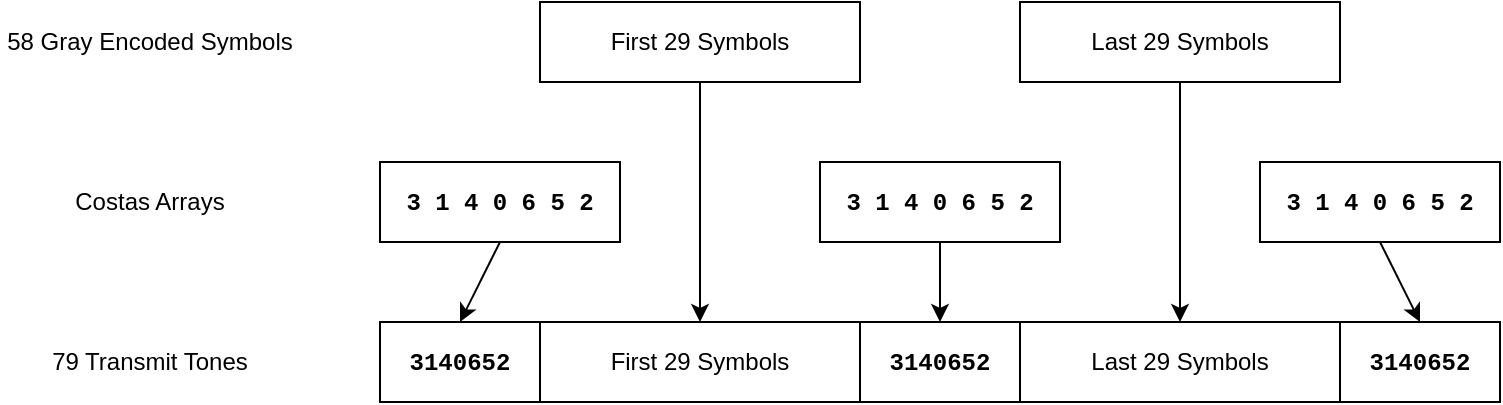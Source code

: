<mxGraphModel dx="655" dy="900" grid="1" gridSize="10" guides="1" tooltips="1" connect="1" arrows="1" fold="1" page="1" pageScale="1" pageWidth="827" pageHeight="1169" background="#ffffff"><root><mxCell id="0"/><mxCell id="1" parent="0"/><mxCell id="2" value="58 Gray Encoded Symbols" style="text;html=1;strokeColor=none;fillColor=none;align=center;verticalAlign=middle;whiteSpace=wrap;rounded=0;" vertex="1" parent="1"><mxGeometry x="10" y="90" width="150" height="20" as="geometry"/></mxCell><mxCell id="3" value="Costas Arrays" style="text;html=1;strokeColor=none;fillColor=none;align=center;verticalAlign=middle;whiteSpace=wrap;rounded=0;" vertex="1" parent="1"><mxGeometry x="10" y="170" width="150" height="20" as="geometry"/></mxCell><mxCell id="4" value="79 Transmit Tones" style="text;html=1;strokeColor=none;fillColor=none;align=center;verticalAlign=middle;whiteSpace=wrap;rounded=0;" vertex="1" parent="1"><mxGeometry x="10" y="250" width="150" height="20" as="geometry"/></mxCell><mxCell id="5" value="&lt;font face=&quot;Courier New&quot;&gt;&lt;b&gt;3 1 4 0 6 5 2&lt;/b&gt;&lt;/font&gt;" style="rounded=0;whiteSpace=wrap;html=1;" vertex="1" parent="1"><mxGeometry x="200" y="160" width="120" height="40" as="geometry"/></mxCell><mxCell id="8" value="&lt;font face=&quot;Courier New&quot;&gt;&lt;b&gt;3 1 4 0 6 5 2&lt;/b&gt;&lt;/font&gt;" style="rounded=0;whiteSpace=wrap;html=1;" vertex="1" parent="1"><mxGeometry x="420" y="160" width="120" height="40" as="geometry"/></mxCell><mxCell id="9" value="&lt;font face=&quot;Courier New&quot;&gt;&lt;b&gt;3 1 4 0 6 5 2&lt;/b&gt;&lt;/font&gt;" style="rounded=0;whiteSpace=wrap;html=1;" vertex="1" parent="1"><mxGeometry x="640" y="160" width="120" height="40" as="geometry"/></mxCell><mxCell id="11" value="First 29 Symbols" style="rounded=0;whiteSpace=wrap;html=1;" vertex="1" parent="1"><mxGeometry x="280" y="80" width="160" height="40" as="geometry"/></mxCell><mxCell id="12" value="Last 29 Symbols" style="rounded=0;whiteSpace=wrap;html=1;" vertex="1" parent="1"><mxGeometry x="520" y="80" width="160" height="40" as="geometry"/></mxCell><mxCell id="13" value="&lt;font face=&quot;Courier New&quot;&gt;&lt;b&gt;3140652&lt;/b&gt;&lt;/font&gt;" style="rounded=0;whiteSpace=wrap;html=1;" vertex="1" parent="1"><mxGeometry x="200" y="240" width="80" height="40" as="geometry"/></mxCell><mxCell id="14" value="First 29 Symbols" style="rounded=0;whiteSpace=wrap;html=1;" vertex="1" parent="1"><mxGeometry x="280" y="240" width="160" height="40" as="geometry"/></mxCell><mxCell id="15" value="&lt;font face=&quot;Courier New&quot;&gt;&lt;b&gt;3140652&lt;/b&gt;&lt;/font&gt;" style="rounded=0;whiteSpace=wrap;html=1;" vertex="1" parent="1"><mxGeometry x="440" y="240" width="80" height="40" as="geometry"/></mxCell><mxCell id="16" value="Last 29 Symbols" style="rounded=0;whiteSpace=wrap;html=1;" vertex="1" parent="1"><mxGeometry x="520" y="240" width="160" height="40" as="geometry"/></mxCell><mxCell id="18" value="&lt;font face=&quot;Courier New&quot;&gt;&lt;b&gt;3140652&lt;/b&gt;&lt;/font&gt;" style="rounded=0;whiteSpace=wrap;html=1;" vertex="1" parent="1"><mxGeometry x="680" y="240" width="80" height="40" as="geometry"/></mxCell><mxCell id="19" value="" style="endArrow=classic;html=1;exitX=0.5;exitY=1;entryX=0.5;entryY=0;" edge="1" parent="1" source="5" target="13"><mxGeometry width="50" height="50" relative="1" as="geometry"><mxPoint x="130" y="350" as="sourcePoint"/><mxPoint x="180" y="300" as="targetPoint"/></mxGeometry></mxCell><mxCell id="20" value="" style="endArrow=classic;html=1;exitX=0.5;exitY=1;entryX=0.5;entryY=0;" edge="1" parent="1" source="11" target="14"><mxGeometry width="50" height="50" relative="1" as="geometry"><mxPoint x="130" y="350" as="sourcePoint"/><mxPoint x="180" y="300" as="targetPoint"/></mxGeometry></mxCell><mxCell id="21" value="" style="endArrow=classic;html=1;exitX=0.5;exitY=1;" edge="1" parent="1" source="8" target="15"><mxGeometry width="50" height="50" relative="1" as="geometry"><mxPoint x="130" y="350" as="sourcePoint"/><mxPoint x="180" y="300" as="targetPoint"/></mxGeometry></mxCell><mxCell id="22" value="" style="endArrow=classic;html=1;exitX=0.5;exitY=1;" edge="1" parent="1" source="12" target="16"><mxGeometry width="50" height="50" relative="1" as="geometry"><mxPoint x="110" y="350" as="sourcePoint"/><mxPoint x="160" y="300" as="targetPoint"/></mxGeometry></mxCell><mxCell id="23" value="" style="endArrow=classic;html=1;exitX=0.5;exitY=1;entryX=0.5;entryY=0;" edge="1" parent="1" source="9" target="18"><mxGeometry width="50" height="50" relative="1" as="geometry"><mxPoint x="110" y="350" as="sourcePoint"/><mxPoint x="160" y="300" as="targetPoint"/></mxGeometry></mxCell></root></mxGraphModel>